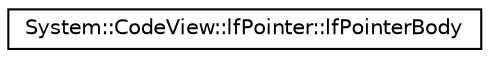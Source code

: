 digraph G
{
  edge [fontname="Helvetica",fontsize="10",labelfontname="Helvetica",labelfontsize="10"];
  node [fontname="Helvetica",fontsize="10",shape=record];
  rankdir="LR";
  Node1 [label="System::CodeView::lfPointer::lfPointerBody",height=0.2,width=0.4,color="black", fillcolor="white", style="filled",URL="$struct_system_1_1_code_view_1_1lf_pointer_1_1lf_pointer_body.html"];
}
